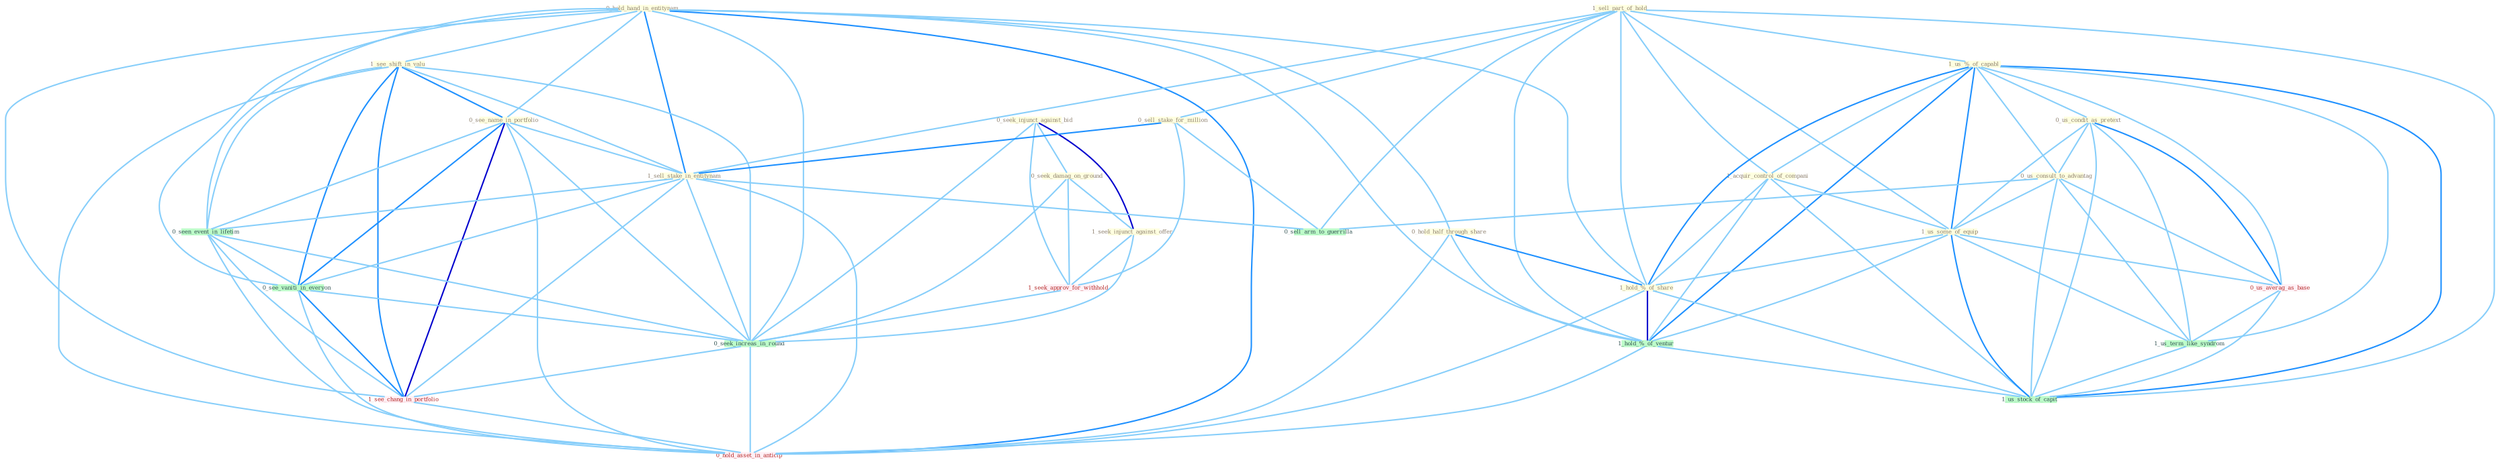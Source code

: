 Graph G{ 
    node
    [shape=polygon,style=filled,width=.5,height=.06,color="#BDFCC9",fixedsize=true,fontsize=4,
    fontcolor="#2f4f4f"];
    {node
    [color="#ffffe0", fontcolor="#8b7d6b"] "0_hold_hand_in_entitynam " "1_sell_part_of_hold " "0_hold_half_through_share " "1_us_%_of_capabl " "1_see_shift_in_valu " "0_seek_injunct_against_bid " "0_sell_stake_for_million " "0_us_condit_as_pretext " "1_acquir_control_of_compani " "0_us_consult_to_advantag " "1_us_some_of_equip " "0_see_name_in_portfolio " "0_seek_damag_on_ground " "1_hold_%_of_share " "1_seek_injunct_against_offer " "1_sell_stake_in_entitynam "}
{node [color="#fff0f5", fontcolor="#b22222"] "0_us_averag_as_base " "1_seek_approv_for_withhold " "1_see_chang_in_portfolio " "0_hold_asset_in_anticip "}
edge [color="#B0E2FF"];

	"0_hold_hand_in_entitynam " -- "0_hold_half_through_share " [w="1", color="#87cefa" ];
	"0_hold_hand_in_entitynam " -- "1_see_shift_in_valu " [w="1", color="#87cefa" ];
	"0_hold_hand_in_entitynam " -- "0_see_name_in_portfolio " [w="1", color="#87cefa" ];
	"0_hold_hand_in_entitynam " -- "1_hold_%_of_share " [w="1", color="#87cefa" ];
	"0_hold_hand_in_entitynam " -- "1_sell_stake_in_entitynam " [w="2", color="#1e90ff" , len=0.8];
	"0_hold_hand_in_entitynam " -- "0_seen_event_in_lifetim " [w="1", color="#87cefa" ];
	"0_hold_hand_in_entitynam " -- "1_hold_%_of_ventur " [w="1", color="#87cefa" ];
	"0_hold_hand_in_entitynam " -- "0_see_vaniti_in_everyon " [w="1", color="#87cefa" ];
	"0_hold_hand_in_entitynam " -- "0_seek_increas_in_round " [w="1", color="#87cefa" ];
	"0_hold_hand_in_entitynam " -- "1_see_chang_in_portfolio " [w="1", color="#87cefa" ];
	"0_hold_hand_in_entitynam " -- "0_hold_asset_in_anticip " [w="2", color="#1e90ff" , len=0.8];
	"1_sell_part_of_hold " -- "1_us_%_of_capabl " [w="1", color="#87cefa" ];
	"1_sell_part_of_hold " -- "0_sell_stake_for_million " [w="1", color="#87cefa" ];
	"1_sell_part_of_hold " -- "1_acquir_control_of_compani " [w="1", color="#87cefa" ];
	"1_sell_part_of_hold " -- "1_us_some_of_equip " [w="1", color="#87cefa" ];
	"1_sell_part_of_hold " -- "1_hold_%_of_share " [w="1", color="#87cefa" ];
	"1_sell_part_of_hold " -- "1_sell_stake_in_entitynam " [w="1", color="#87cefa" ];
	"1_sell_part_of_hold " -- "1_hold_%_of_ventur " [w="1", color="#87cefa" ];
	"1_sell_part_of_hold " -- "0_sell_arm_to_guerrilla " [w="1", color="#87cefa" ];
	"1_sell_part_of_hold " -- "1_us_stock_of_capit " [w="1", color="#87cefa" ];
	"0_hold_half_through_share " -- "1_hold_%_of_share " [w="2", color="#1e90ff" , len=0.8];
	"0_hold_half_through_share " -- "1_hold_%_of_ventur " [w="1", color="#87cefa" ];
	"0_hold_half_through_share " -- "0_hold_asset_in_anticip " [w="1", color="#87cefa" ];
	"1_us_%_of_capabl " -- "0_us_condit_as_pretext " [w="1", color="#87cefa" ];
	"1_us_%_of_capabl " -- "1_acquir_control_of_compani " [w="1", color="#87cefa" ];
	"1_us_%_of_capabl " -- "0_us_consult_to_advantag " [w="1", color="#87cefa" ];
	"1_us_%_of_capabl " -- "1_us_some_of_equip " [w="2", color="#1e90ff" , len=0.8];
	"1_us_%_of_capabl " -- "1_hold_%_of_share " [w="2", color="#1e90ff" , len=0.8];
	"1_us_%_of_capabl " -- "0_us_averag_as_base " [w="1", color="#87cefa" ];
	"1_us_%_of_capabl " -- "1_us_term_like_syndrom " [w="1", color="#87cefa" ];
	"1_us_%_of_capabl " -- "1_hold_%_of_ventur " [w="2", color="#1e90ff" , len=0.8];
	"1_us_%_of_capabl " -- "1_us_stock_of_capit " [w="2", color="#1e90ff" , len=0.8];
	"1_see_shift_in_valu " -- "0_see_name_in_portfolio " [w="2", color="#1e90ff" , len=0.8];
	"1_see_shift_in_valu " -- "1_sell_stake_in_entitynam " [w="1", color="#87cefa" ];
	"1_see_shift_in_valu " -- "0_seen_event_in_lifetim " [w="1", color="#87cefa" ];
	"1_see_shift_in_valu " -- "0_see_vaniti_in_everyon " [w="2", color="#1e90ff" , len=0.8];
	"1_see_shift_in_valu " -- "0_seek_increas_in_round " [w="1", color="#87cefa" ];
	"1_see_shift_in_valu " -- "1_see_chang_in_portfolio " [w="2", color="#1e90ff" , len=0.8];
	"1_see_shift_in_valu " -- "0_hold_asset_in_anticip " [w="1", color="#87cefa" ];
	"0_seek_injunct_against_bid " -- "0_seek_damag_on_ground " [w="1", color="#87cefa" ];
	"0_seek_injunct_against_bid " -- "1_seek_injunct_against_offer " [w="3", color="#0000cd" , len=0.6];
	"0_seek_injunct_against_bid " -- "1_seek_approv_for_withhold " [w="1", color="#87cefa" ];
	"0_seek_injunct_against_bid " -- "0_seek_increas_in_round " [w="1", color="#87cefa" ];
	"0_sell_stake_for_million " -- "1_sell_stake_in_entitynam " [w="2", color="#1e90ff" , len=0.8];
	"0_sell_stake_for_million " -- "1_seek_approv_for_withhold " [w="1", color="#87cefa" ];
	"0_sell_stake_for_million " -- "0_sell_arm_to_guerrilla " [w="1", color="#87cefa" ];
	"0_us_condit_as_pretext " -- "0_us_consult_to_advantag " [w="1", color="#87cefa" ];
	"0_us_condit_as_pretext " -- "1_us_some_of_equip " [w="1", color="#87cefa" ];
	"0_us_condit_as_pretext " -- "0_us_averag_as_base " [w="2", color="#1e90ff" , len=0.8];
	"0_us_condit_as_pretext " -- "1_us_term_like_syndrom " [w="1", color="#87cefa" ];
	"0_us_condit_as_pretext " -- "1_us_stock_of_capit " [w="1", color="#87cefa" ];
	"1_acquir_control_of_compani " -- "1_us_some_of_equip " [w="1", color="#87cefa" ];
	"1_acquir_control_of_compani " -- "1_hold_%_of_share " [w="1", color="#87cefa" ];
	"1_acquir_control_of_compani " -- "1_hold_%_of_ventur " [w="1", color="#87cefa" ];
	"1_acquir_control_of_compani " -- "1_us_stock_of_capit " [w="1", color="#87cefa" ];
	"0_us_consult_to_advantag " -- "1_us_some_of_equip " [w="1", color="#87cefa" ];
	"0_us_consult_to_advantag " -- "0_us_averag_as_base " [w="1", color="#87cefa" ];
	"0_us_consult_to_advantag " -- "1_us_term_like_syndrom " [w="1", color="#87cefa" ];
	"0_us_consult_to_advantag " -- "0_sell_arm_to_guerrilla " [w="1", color="#87cefa" ];
	"0_us_consult_to_advantag " -- "1_us_stock_of_capit " [w="1", color="#87cefa" ];
	"1_us_some_of_equip " -- "1_hold_%_of_share " [w="1", color="#87cefa" ];
	"1_us_some_of_equip " -- "0_us_averag_as_base " [w="1", color="#87cefa" ];
	"1_us_some_of_equip " -- "1_us_term_like_syndrom " [w="1", color="#87cefa" ];
	"1_us_some_of_equip " -- "1_hold_%_of_ventur " [w="1", color="#87cefa" ];
	"1_us_some_of_equip " -- "1_us_stock_of_capit " [w="2", color="#1e90ff" , len=0.8];
	"0_see_name_in_portfolio " -- "1_sell_stake_in_entitynam " [w="1", color="#87cefa" ];
	"0_see_name_in_portfolio " -- "0_seen_event_in_lifetim " [w="1", color="#87cefa" ];
	"0_see_name_in_portfolio " -- "0_see_vaniti_in_everyon " [w="2", color="#1e90ff" , len=0.8];
	"0_see_name_in_portfolio " -- "0_seek_increas_in_round " [w="1", color="#87cefa" ];
	"0_see_name_in_portfolio " -- "1_see_chang_in_portfolio " [w="3", color="#0000cd" , len=0.6];
	"0_see_name_in_portfolio " -- "0_hold_asset_in_anticip " [w="1", color="#87cefa" ];
	"0_seek_damag_on_ground " -- "1_seek_injunct_against_offer " [w="1", color="#87cefa" ];
	"0_seek_damag_on_ground " -- "1_seek_approv_for_withhold " [w="1", color="#87cefa" ];
	"0_seek_damag_on_ground " -- "0_seek_increas_in_round " [w="1", color="#87cefa" ];
	"1_hold_%_of_share " -- "1_hold_%_of_ventur " [w="3", color="#0000cd" , len=0.6];
	"1_hold_%_of_share " -- "1_us_stock_of_capit " [w="1", color="#87cefa" ];
	"1_hold_%_of_share " -- "0_hold_asset_in_anticip " [w="1", color="#87cefa" ];
	"1_seek_injunct_against_offer " -- "1_seek_approv_for_withhold " [w="1", color="#87cefa" ];
	"1_seek_injunct_against_offer " -- "0_seek_increas_in_round " [w="1", color="#87cefa" ];
	"1_sell_stake_in_entitynam " -- "0_seen_event_in_lifetim " [w="1", color="#87cefa" ];
	"1_sell_stake_in_entitynam " -- "0_see_vaniti_in_everyon " [w="1", color="#87cefa" ];
	"1_sell_stake_in_entitynam " -- "0_sell_arm_to_guerrilla " [w="1", color="#87cefa" ];
	"1_sell_stake_in_entitynam " -- "0_seek_increas_in_round " [w="1", color="#87cefa" ];
	"1_sell_stake_in_entitynam " -- "1_see_chang_in_portfolio " [w="1", color="#87cefa" ];
	"1_sell_stake_in_entitynam " -- "0_hold_asset_in_anticip " [w="1", color="#87cefa" ];
	"0_seen_event_in_lifetim " -- "0_see_vaniti_in_everyon " [w="1", color="#87cefa" ];
	"0_seen_event_in_lifetim " -- "0_seek_increas_in_round " [w="1", color="#87cefa" ];
	"0_seen_event_in_lifetim " -- "1_see_chang_in_portfolio " [w="1", color="#87cefa" ];
	"0_seen_event_in_lifetim " -- "0_hold_asset_in_anticip " [w="1", color="#87cefa" ];
	"0_us_averag_as_base " -- "1_us_term_like_syndrom " [w="1", color="#87cefa" ];
	"0_us_averag_as_base " -- "1_us_stock_of_capit " [w="1", color="#87cefa" ];
	"1_us_term_like_syndrom " -- "1_us_stock_of_capit " [w="1", color="#87cefa" ];
	"1_seek_approv_for_withhold " -- "0_seek_increas_in_round " [w="1", color="#87cefa" ];
	"1_hold_%_of_ventur " -- "1_us_stock_of_capit " [w="1", color="#87cefa" ];
	"1_hold_%_of_ventur " -- "0_hold_asset_in_anticip " [w="1", color="#87cefa" ];
	"0_see_vaniti_in_everyon " -- "0_seek_increas_in_round " [w="1", color="#87cefa" ];
	"0_see_vaniti_in_everyon " -- "1_see_chang_in_portfolio " [w="2", color="#1e90ff" , len=0.8];
	"0_see_vaniti_in_everyon " -- "0_hold_asset_in_anticip " [w="1", color="#87cefa" ];
	"0_seek_increas_in_round " -- "1_see_chang_in_portfolio " [w="1", color="#87cefa" ];
	"0_seek_increas_in_round " -- "0_hold_asset_in_anticip " [w="1", color="#87cefa" ];
	"1_see_chang_in_portfolio " -- "0_hold_asset_in_anticip " [w="1", color="#87cefa" ];
}